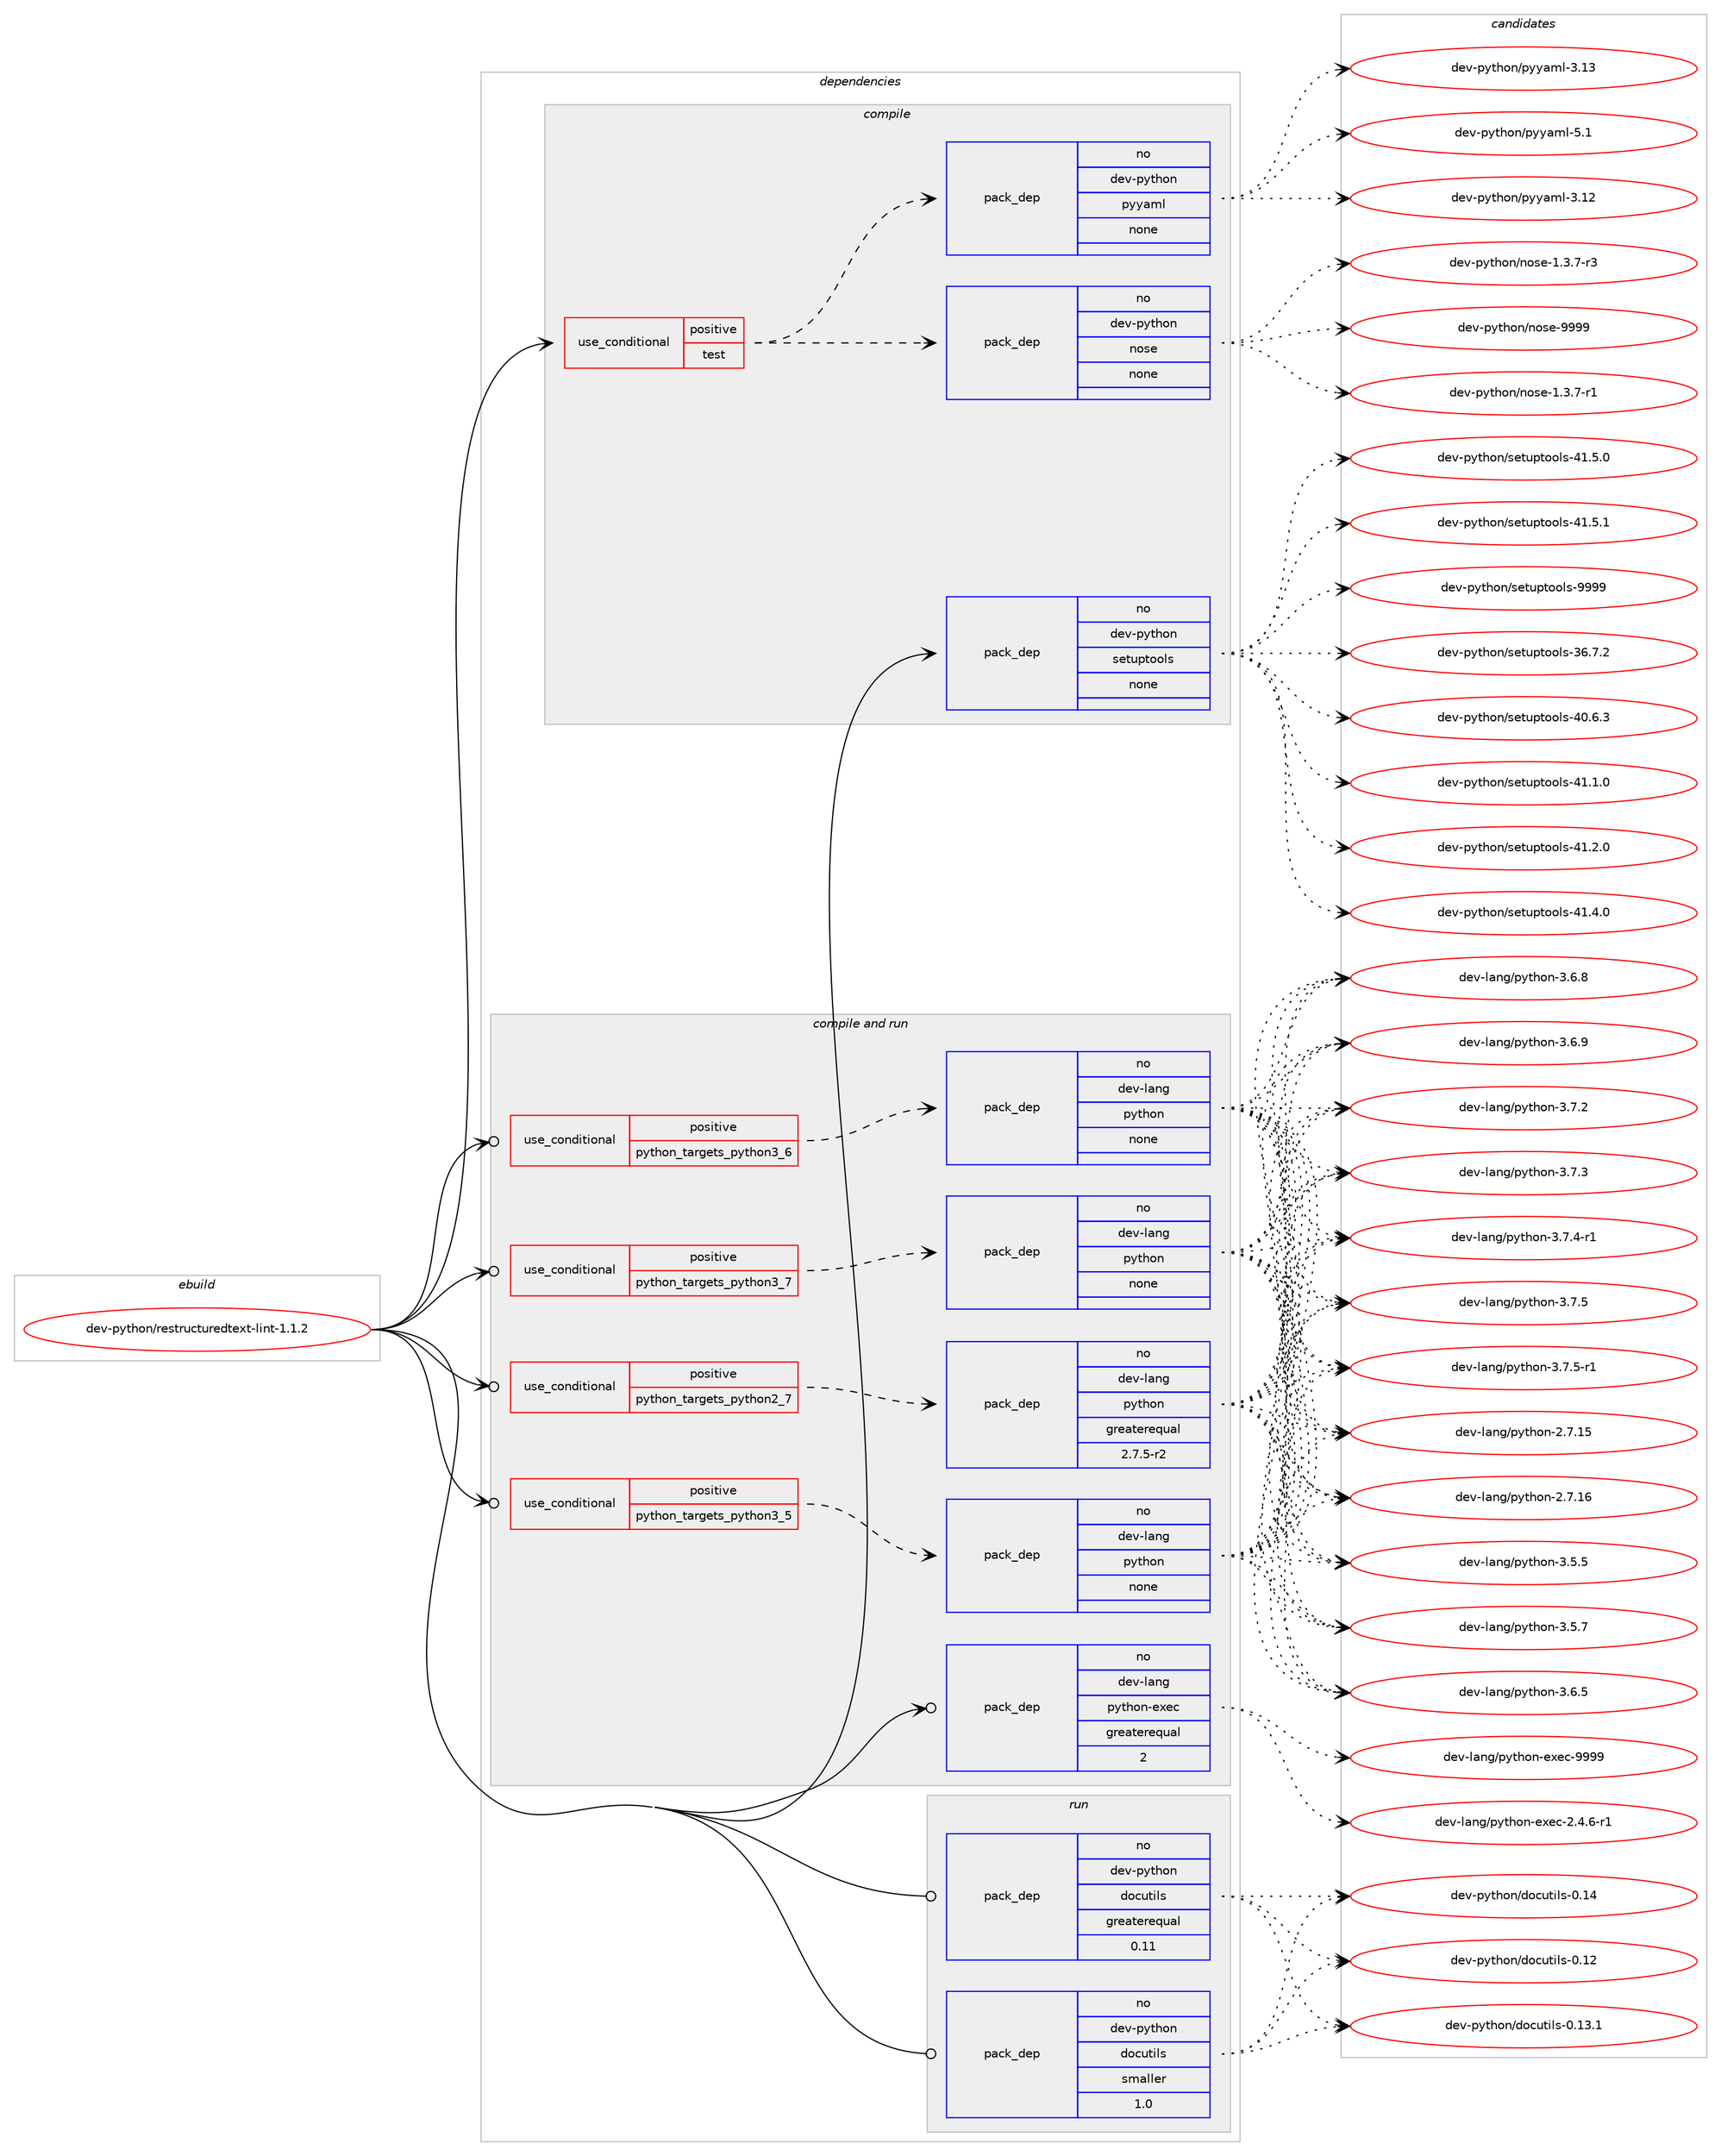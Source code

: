 digraph prolog {

# *************
# Graph options
# *************

newrank=true;
concentrate=true;
compound=true;
graph [rankdir=LR,fontname=Helvetica,fontsize=10,ranksep=1.5];#, ranksep=2.5, nodesep=0.2];
edge  [arrowhead=vee];
node  [fontname=Helvetica,fontsize=10];

# **********
# The ebuild
# **********

subgraph cluster_leftcol {
color=gray;
rank=same;
label=<<i>ebuild</i>>;
id [label="dev-python/restructuredtext-lint-1.1.2", color=red, width=4, href="../dev-python/restructuredtext-lint-1.1.2.svg"];
}

# ****************
# The dependencies
# ****************

subgraph cluster_midcol {
color=gray;
label=<<i>dependencies</i>>;
subgraph cluster_compile {
fillcolor="#eeeeee";
style=filled;
label=<<i>compile</i>>;
subgraph cond148682 {
dependency635340 [label=<<TABLE BORDER="0" CELLBORDER="1" CELLSPACING="0" CELLPADDING="4"><TR><TD ROWSPAN="3" CELLPADDING="10">use_conditional</TD></TR><TR><TD>positive</TD></TR><TR><TD>test</TD></TR></TABLE>>, shape=none, color=red];
subgraph pack474777 {
dependency635341 [label=<<TABLE BORDER="0" CELLBORDER="1" CELLSPACING="0" CELLPADDING="4" WIDTH="220"><TR><TD ROWSPAN="6" CELLPADDING="30">pack_dep</TD></TR><TR><TD WIDTH="110">no</TD></TR><TR><TD>dev-python</TD></TR><TR><TD>nose</TD></TR><TR><TD>none</TD></TR><TR><TD></TD></TR></TABLE>>, shape=none, color=blue];
}
dependency635340:e -> dependency635341:w [weight=20,style="dashed",arrowhead="vee"];
subgraph pack474778 {
dependency635342 [label=<<TABLE BORDER="0" CELLBORDER="1" CELLSPACING="0" CELLPADDING="4" WIDTH="220"><TR><TD ROWSPAN="6" CELLPADDING="30">pack_dep</TD></TR><TR><TD WIDTH="110">no</TD></TR><TR><TD>dev-python</TD></TR><TR><TD>pyyaml</TD></TR><TR><TD>none</TD></TR><TR><TD></TD></TR></TABLE>>, shape=none, color=blue];
}
dependency635340:e -> dependency635342:w [weight=20,style="dashed",arrowhead="vee"];
}
id:e -> dependency635340:w [weight=20,style="solid",arrowhead="vee"];
subgraph pack474779 {
dependency635343 [label=<<TABLE BORDER="0" CELLBORDER="1" CELLSPACING="0" CELLPADDING="4" WIDTH="220"><TR><TD ROWSPAN="6" CELLPADDING="30">pack_dep</TD></TR><TR><TD WIDTH="110">no</TD></TR><TR><TD>dev-python</TD></TR><TR><TD>setuptools</TD></TR><TR><TD>none</TD></TR><TR><TD></TD></TR></TABLE>>, shape=none, color=blue];
}
id:e -> dependency635343:w [weight=20,style="solid",arrowhead="vee"];
}
subgraph cluster_compileandrun {
fillcolor="#eeeeee";
style=filled;
label=<<i>compile and run</i>>;
subgraph cond148683 {
dependency635344 [label=<<TABLE BORDER="0" CELLBORDER="1" CELLSPACING="0" CELLPADDING="4"><TR><TD ROWSPAN="3" CELLPADDING="10">use_conditional</TD></TR><TR><TD>positive</TD></TR><TR><TD>python_targets_python2_7</TD></TR></TABLE>>, shape=none, color=red];
subgraph pack474780 {
dependency635345 [label=<<TABLE BORDER="0" CELLBORDER="1" CELLSPACING="0" CELLPADDING="4" WIDTH="220"><TR><TD ROWSPAN="6" CELLPADDING="30">pack_dep</TD></TR><TR><TD WIDTH="110">no</TD></TR><TR><TD>dev-lang</TD></TR><TR><TD>python</TD></TR><TR><TD>greaterequal</TD></TR><TR><TD>2.7.5-r2</TD></TR></TABLE>>, shape=none, color=blue];
}
dependency635344:e -> dependency635345:w [weight=20,style="dashed",arrowhead="vee"];
}
id:e -> dependency635344:w [weight=20,style="solid",arrowhead="odotvee"];
subgraph cond148684 {
dependency635346 [label=<<TABLE BORDER="0" CELLBORDER="1" CELLSPACING="0" CELLPADDING="4"><TR><TD ROWSPAN="3" CELLPADDING="10">use_conditional</TD></TR><TR><TD>positive</TD></TR><TR><TD>python_targets_python3_5</TD></TR></TABLE>>, shape=none, color=red];
subgraph pack474781 {
dependency635347 [label=<<TABLE BORDER="0" CELLBORDER="1" CELLSPACING="0" CELLPADDING="4" WIDTH="220"><TR><TD ROWSPAN="6" CELLPADDING="30">pack_dep</TD></TR><TR><TD WIDTH="110">no</TD></TR><TR><TD>dev-lang</TD></TR><TR><TD>python</TD></TR><TR><TD>none</TD></TR><TR><TD></TD></TR></TABLE>>, shape=none, color=blue];
}
dependency635346:e -> dependency635347:w [weight=20,style="dashed",arrowhead="vee"];
}
id:e -> dependency635346:w [weight=20,style="solid",arrowhead="odotvee"];
subgraph cond148685 {
dependency635348 [label=<<TABLE BORDER="0" CELLBORDER="1" CELLSPACING="0" CELLPADDING="4"><TR><TD ROWSPAN="3" CELLPADDING="10">use_conditional</TD></TR><TR><TD>positive</TD></TR><TR><TD>python_targets_python3_6</TD></TR></TABLE>>, shape=none, color=red];
subgraph pack474782 {
dependency635349 [label=<<TABLE BORDER="0" CELLBORDER="1" CELLSPACING="0" CELLPADDING="4" WIDTH="220"><TR><TD ROWSPAN="6" CELLPADDING="30">pack_dep</TD></TR><TR><TD WIDTH="110">no</TD></TR><TR><TD>dev-lang</TD></TR><TR><TD>python</TD></TR><TR><TD>none</TD></TR><TR><TD></TD></TR></TABLE>>, shape=none, color=blue];
}
dependency635348:e -> dependency635349:w [weight=20,style="dashed",arrowhead="vee"];
}
id:e -> dependency635348:w [weight=20,style="solid",arrowhead="odotvee"];
subgraph cond148686 {
dependency635350 [label=<<TABLE BORDER="0" CELLBORDER="1" CELLSPACING="0" CELLPADDING="4"><TR><TD ROWSPAN="3" CELLPADDING="10">use_conditional</TD></TR><TR><TD>positive</TD></TR><TR><TD>python_targets_python3_7</TD></TR></TABLE>>, shape=none, color=red];
subgraph pack474783 {
dependency635351 [label=<<TABLE BORDER="0" CELLBORDER="1" CELLSPACING="0" CELLPADDING="4" WIDTH="220"><TR><TD ROWSPAN="6" CELLPADDING="30">pack_dep</TD></TR><TR><TD WIDTH="110">no</TD></TR><TR><TD>dev-lang</TD></TR><TR><TD>python</TD></TR><TR><TD>none</TD></TR><TR><TD></TD></TR></TABLE>>, shape=none, color=blue];
}
dependency635350:e -> dependency635351:w [weight=20,style="dashed",arrowhead="vee"];
}
id:e -> dependency635350:w [weight=20,style="solid",arrowhead="odotvee"];
subgraph pack474784 {
dependency635352 [label=<<TABLE BORDER="0" CELLBORDER="1" CELLSPACING="0" CELLPADDING="4" WIDTH="220"><TR><TD ROWSPAN="6" CELLPADDING="30">pack_dep</TD></TR><TR><TD WIDTH="110">no</TD></TR><TR><TD>dev-lang</TD></TR><TR><TD>python-exec</TD></TR><TR><TD>greaterequal</TD></TR><TR><TD>2</TD></TR></TABLE>>, shape=none, color=blue];
}
id:e -> dependency635352:w [weight=20,style="solid",arrowhead="odotvee"];
}
subgraph cluster_run {
fillcolor="#eeeeee";
style=filled;
label=<<i>run</i>>;
subgraph pack474785 {
dependency635353 [label=<<TABLE BORDER="0" CELLBORDER="1" CELLSPACING="0" CELLPADDING="4" WIDTH="220"><TR><TD ROWSPAN="6" CELLPADDING="30">pack_dep</TD></TR><TR><TD WIDTH="110">no</TD></TR><TR><TD>dev-python</TD></TR><TR><TD>docutils</TD></TR><TR><TD>greaterequal</TD></TR><TR><TD>0.11</TD></TR></TABLE>>, shape=none, color=blue];
}
id:e -> dependency635353:w [weight=20,style="solid",arrowhead="odot"];
subgraph pack474786 {
dependency635354 [label=<<TABLE BORDER="0" CELLBORDER="1" CELLSPACING="0" CELLPADDING="4" WIDTH="220"><TR><TD ROWSPAN="6" CELLPADDING="30">pack_dep</TD></TR><TR><TD WIDTH="110">no</TD></TR><TR><TD>dev-python</TD></TR><TR><TD>docutils</TD></TR><TR><TD>smaller</TD></TR><TR><TD>1.0</TD></TR></TABLE>>, shape=none, color=blue];
}
id:e -> dependency635354:w [weight=20,style="solid",arrowhead="odot"];
}
}

# **************
# The candidates
# **************

subgraph cluster_choices {
rank=same;
color=gray;
label=<<i>candidates</i>>;

subgraph choice474777 {
color=black;
nodesep=1;
choice10010111845112121116104111110471101111151014549465146554511449 [label="dev-python/nose-1.3.7-r1", color=red, width=4,href="../dev-python/nose-1.3.7-r1.svg"];
choice10010111845112121116104111110471101111151014549465146554511451 [label="dev-python/nose-1.3.7-r3", color=red, width=4,href="../dev-python/nose-1.3.7-r3.svg"];
choice10010111845112121116104111110471101111151014557575757 [label="dev-python/nose-9999", color=red, width=4,href="../dev-python/nose-9999.svg"];
dependency635341:e -> choice10010111845112121116104111110471101111151014549465146554511449:w [style=dotted,weight="100"];
dependency635341:e -> choice10010111845112121116104111110471101111151014549465146554511451:w [style=dotted,weight="100"];
dependency635341:e -> choice10010111845112121116104111110471101111151014557575757:w [style=dotted,weight="100"];
}
subgraph choice474778 {
color=black;
nodesep=1;
choice1001011184511212111610411111047112121121971091084551464950 [label="dev-python/pyyaml-3.12", color=red, width=4,href="../dev-python/pyyaml-3.12.svg"];
choice1001011184511212111610411111047112121121971091084551464951 [label="dev-python/pyyaml-3.13", color=red, width=4,href="../dev-python/pyyaml-3.13.svg"];
choice10010111845112121116104111110471121211219710910845534649 [label="dev-python/pyyaml-5.1", color=red, width=4,href="../dev-python/pyyaml-5.1.svg"];
dependency635342:e -> choice1001011184511212111610411111047112121121971091084551464950:w [style=dotted,weight="100"];
dependency635342:e -> choice1001011184511212111610411111047112121121971091084551464951:w [style=dotted,weight="100"];
dependency635342:e -> choice10010111845112121116104111110471121211219710910845534649:w [style=dotted,weight="100"];
}
subgraph choice474779 {
color=black;
nodesep=1;
choice100101118451121211161041111104711510111611711211611111110811545515446554650 [label="dev-python/setuptools-36.7.2", color=red, width=4,href="../dev-python/setuptools-36.7.2.svg"];
choice100101118451121211161041111104711510111611711211611111110811545524846544651 [label="dev-python/setuptools-40.6.3", color=red, width=4,href="../dev-python/setuptools-40.6.3.svg"];
choice100101118451121211161041111104711510111611711211611111110811545524946494648 [label="dev-python/setuptools-41.1.0", color=red, width=4,href="../dev-python/setuptools-41.1.0.svg"];
choice100101118451121211161041111104711510111611711211611111110811545524946504648 [label="dev-python/setuptools-41.2.0", color=red, width=4,href="../dev-python/setuptools-41.2.0.svg"];
choice100101118451121211161041111104711510111611711211611111110811545524946524648 [label="dev-python/setuptools-41.4.0", color=red, width=4,href="../dev-python/setuptools-41.4.0.svg"];
choice100101118451121211161041111104711510111611711211611111110811545524946534648 [label="dev-python/setuptools-41.5.0", color=red, width=4,href="../dev-python/setuptools-41.5.0.svg"];
choice100101118451121211161041111104711510111611711211611111110811545524946534649 [label="dev-python/setuptools-41.5.1", color=red, width=4,href="../dev-python/setuptools-41.5.1.svg"];
choice10010111845112121116104111110471151011161171121161111111081154557575757 [label="dev-python/setuptools-9999", color=red, width=4,href="../dev-python/setuptools-9999.svg"];
dependency635343:e -> choice100101118451121211161041111104711510111611711211611111110811545515446554650:w [style=dotted,weight="100"];
dependency635343:e -> choice100101118451121211161041111104711510111611711211611111110811545524846544651:w [style=dotted,weight="100"];
dependency635343:e -> choice100101118451121211161041111104711510111611711211611111110811545524946494648:w [style=dotted,weight="100"];
dependency635343:e -> choice100101118451121211161041111104711510111611711211611111110811545524946504648:w [style=dotted,weight="100"];
dependency635343:e -> choice100101118451121211161041111104711510111611711211611111110811545524946524648:w [style=dotted,weight="100"];
dependency635343:e -> choice100101118451121211161041111104711510111611711211611111110811545524946534648:w [style=dotted,weight="100"];
dependency635343:e -> choice100101118451121211161041111104711510111611711211611111110811545524946534649:w [style=dotted,weight="100"];
dependency635343:e -> choice10010111845112121116104111110471151011161171121161111111081154557575757:w [style=dotted,weight="100"];
}
subgraph choice474780 {
color=black;
nodesep=1;
choice10010111845108971101034711212111610411111045504655464953 [label="dev-lang/python-2.7.15", color=red, width=4,href="../dev-lang/python-2.7.15.svg"];
choice10010111845108971101034711212111610411111045504655464954 [label="dev-lang/python-2.7.16", color=red, width=4,href="../dev-lang/python-2.7.16.svg"];
choice100101118451089711010347112121116104111110455146534653 [label="dev-lang/python-3.5.5", color=red, width=4,href="../dev-lang/python-3.5.5.svg"];
choice100101118451089711010347112121116104111110455146534655 [label="dev-lang/python-3.5.7", color=red, width=4,href="../dev-lang/python-3.5.7.svg"];
choice100101118451089711010347112121116104111110455146544653 [label="dev-lang/python-3.6.5", color=red, width=4,href="../dev-lang/python-3.6.5.svg"];
choice100101118451089711010347112121116104111110455146544656 [label="dev-lang/python-3.6.8", color=red, width=4,href="../dev-lang/python-3.6.8.svg"];
choice100101118451089711010347112121116104111110455146544657 [label="dev-lang/python-3.6.9", color=red, width=4,href="../dev-lang/python-3.6.9.svg"];
choice100101118451089711010347112121116104111110455146554650 [label="dev-lang/python-3.7.2", color=red, width=4,href="../dev-lang/python-3.7.2.svg"];
choice100101118451089711010347112121116104111110455146554651 [label="dev-lang/python-3.7.3", color=red, width=4,href="../dev-lang/python-3.7.3.svg"];
choice1001011184510897110103471121211161041111104551465546524511449 [label="dev-lang/python-3.7.4-r1", color=red, width=4,href="../dev-lang/python-3.7.4-r1.svg"];
choice100101118451089711010347112121116104111110455146554653 [label="dev-lang/python-3.7.5", color=red, width=4,href="../dev-lang/python-3.7.5.svg"];
choice1001011184510897110103471121211161041111104551465546534511449 [label="dev-lang/python-3.7.5-r1", color=red, width=4,href="../dev-lang/python-3.7.5-r1.svg"];
dependency635345:e -> choice10010111845108971101034711212111610411111045504655464953:w [style=dotted,weight="100"];
dependency635345:e -> choice10010111845108971101034711212111610411111045504655464954:w [style=dotted,weight="100"];
dependency635345:e -> choice100101118451089711010347112121116104111110455146534653:w [style=dotted,weight="100"];
dependency635345:e -> choice100101118451089711010347112121116104111110455146534655:w [style=dotted,weight="100"];
dependency635345:e -> choice100101118451089711010347112121116104111110455146544653:w [style=dotted,weight="100"];
dependency635345:e -> choice100101118451089711010347112121116104111110455146544656:w [style=dotted,weight="100"];
dependency635345:e -> choice100101118451089711010347112121116104111110455146544657:w [style=dotted,weight="100"];
dependency635345:e -> choice100101118451089711010347112121116104111110455146554650:w [style=dotted,weight="100"];
dependency635345:e -> choice100101118451089711010347112121116104111110455146554651:w [style=dotted,weight="100"];
dependency635345:e -> choice1001011184510897110103471121211161041111104551465546524511449:w [style=dotted,weight="100"];
dependency635345:e -> choice100101118451089711010347112121116104111110455146554653:w [style=dotted,weight="100"];
dependency635345:e -> choice1001011184510897110103471121211161041111104551465546534511449:w [style=dotted,weight="100"];
}
subgraph choice474781 {
color=black;
nodesep=1;
choice10010111845108971101034711212111610411111045504655464953 [label="dev-lang/python-2.7.15", color=red, width=4,href="../dev-lang/python-2.7.15.svg"];
choice10010111845108971101034711212111610411111045504655464954 [label="dev-lang/python-2.7.16", color=red, width=4,href="../dev-lang/python-2.7.16.svg"];
choice100101118451089711010347112121116104111110455146534653 [label="dev-lang/python-3.5.5", color=red, width=4,href="../dev-lang/python-3.5.5.svg"];
choice100101118451089711010347112121116104111110455146534655 [label="dev-lang/python-3.5.7", color=red, width=4,href="../dev-lang/python-3.5.7.svg"];
choice100101118451089711010347112121116104111110455146544653 [label="dev-lang/python-3.6.5", color=red, width=4,href="../dev-lang/python-3.6.5.svg"];
choice100101118451089711010347112121116104111110455146544656 [label="dev-lang/python-3.6.8", color=red, width=4,href="../dev-lang/python-3.6.8.svg"];
choice100101118451089711010347112121116104111110455146544657 [label="dev-lang/python-3.6.9", color=red, width=4,href="../dev-lang/python-3.6.9.svg"];
choice100101118451089711010347112121116104111110455146554650 [label="dev-lang/python-3.7.2", color=red, width=4,href="../dev-lang/python-3.7.2.svg"];
choice100101118451089711010347112121116104111110455146554651 [label="dev-lang/python-3.7.3", color=red, width=4,href="../dev-lang/python-3.7.3.svg"];
choice1001011184510897110103471121211161041111104551465546524511449 [label="dev-lang/python-3.7.4-r1", color=red, width=4,href="../dev-lang/python-3.7.4-r1.svg"];
choice100101118451089711010347112121116104111110455146554653 [label="dev-lang/python-3.7.5", color=red, width=4,href="../dev-lang/python-3.7.5.svg"];
choice1001011184510897110103471121211161041111104551465546534511449 [label="dev-lang/python-3.7.5-r1", color=red, width=4,href="../dev-lang/python-3.7.5-r1.svg"];
dependency635347:e -> choice10010111845108971101034711212111610411111045504655464953:w [style=dotted,weight="100"];
dependency635347:e -> choice10010111845108971101034711212111610411111045504655464954:w [style=dotted,weight="100"];
dependency635347:e -> choice100101118451089711010347112121116104111110455146534653:w [style=dotted,weight="100"];
dependency635347:e -> choice100101118451089711010347112121116104111110455146534655:w [style=dotted,weight="100"];
dependency635347:e -> choice100101118451089711010347112121116104111110455146544653:w [style=dotted,weight="100"];
dependency635347:e -> choice100101118451089711010347112121116104111110455146544656:w [style=dotted,weight="100"];
dependency635347:e -> choice100101118451089711010347112121116104111110455146544657:w [style=dotted,weight="100"];
dependency635347:e -> choice100101118451089711010347112121116104111110455146554650:w [style=dotted,weight="100"];
dependency635347:e -> choice100101118451089711010347112121116104111110455146554651:w [style=dotted,weight="100"];
dependency635347:e -> choice1001011184510897110103471121211161041111104551465546524511449:w [style=dotted,weight="100"];
dependency635347:e -> choice100101118451089711010347112121116104111110455146554653:w [style=dotted,weight="100"];
dependency635347:e -> choice1001011184510897110103471121211161041111104551465546534511449:w [style=dotted,weight="100"];
}
subgraph choice474782 {
color=black;
nodesep=1;
choice10010111845108971101034711212111610411111045504655464953 [label="dev-lang/python-2.7.15", color=red, width=4,href="../dev-lang/python-2.7.15.svg"];
choice10010111845108971101034711212111610411111045504655464954 [label="dev-lang/python-2.7.16", color=red, width=4,href="../dev-lang/python-2.7.16.svg"];
choice100101118451089711010347112121116104111110455146534653 [label="dev-lang/python-3.5.5", color=red, width=4,href="../dev-lang/python-3.5.5.svg"];
choice100101118451089711010347112121116104111110455146534655 [label="dev-lang/python-3.5.7", color=red, width=4,href="../dev-lang/python-3.5.7.svg"];
choice100101118451089711010347112121116104111110455146544653 [label="dev-lang/python-3.6.5", color=red, width=4,href="../dev-lang/python-3.6.5.svg"];
choice100101118451089711010347112121116104111110455146544656 [label="dev-lang/python-3.6.8", color=red, width=4,href="../dev-lang/python-3.6.8.svg"];
choice100101118451089711010347112121116104111110455146544657 [label="dev-lang/python-3.6.9", color=red, width=4,href="../dev-lang/python-3.6.9.svg"];
choice100101118451089711010347112121116104111110455146554650 [label="dev-lang/python-3.7.2", color=red, width=4,href="../dev-lang/python-3.7.2.svg"];
choice100101118451089711010347112121116104111110455146554651 [label="dev-lang/python-3.7.3", color=red, width=4,href="../dev-lang/python-3.7.3.svg"];
choice1001011184510897110103471121211161041111104551465546524511449 [label="dev-lang/python-3.7.4-r1", color=red, width=4,href="../dev-lang/python-3.7.4-r1.svg"];
choice100101118451089711010347112121116104111110455146554653 [label="dev-lang/python-3.7.5", color=red, width=4,href="../dev-lang/python-3.7.5.svg"];
choice1001011184510897110103471121211161041111104551465546534511449 [label="dev-lang/python-3.7.5-r1", color=red, width=4,href="../dev-lang/python-3.7.5-r1.svg"];
dependency635349:e -> choice10010111845108971101034711212111610411111045504655464953:w [style=dotted,weight="100"];
dependency635349:e -> choice10010111845108971101034711212111610411111045504655464954:w [style=dotted,weight="100"];
dependency635349:e -> choice100101118451089711010347112121116104111110455146534653:w [style=dotted,weight="100"];
dependency635349:e -> choice100101118451089711010347112121116104111110455146534655:w [style=dotted,weight="100"];
dependency635349:e -> choice100101118451089711010347112121116104111110455146544653:w [style=dotted,weight="100"];
dependency635349:e -> choice100101118451089711010347112121116104111110455146544656:w [style=dotted,weight="100"];
dependency635349:e -> choice100101118451089711010347112121116104111110455146544657:w [style=dotted,weight="100"];
dependency635349:e -> choice100101118451089711010347112121116104111110455146554650:w [style=dotted,weight="100"];
dependency635349:e -> choice100101118451089711010347112121116104111110455146554651:w [style=dotted,weight="100"];
dependency635349:e -> choice1001011184510897110103471121211161041111104551465546524511449:w [style=dotted,weight="100"];
dependency635349:e -> choice100101118451089711010347112121116104111110455146554653:w [style=dotted,weight="100"];
dependency635349:e -> choice1001011184510897110103471121211161041111104551465546534511449:w [style=dotted,weight="100"];
}
subgraph choice474783 {
color=black;
nodesep=1;
choice10010111845108971101034711212111610411111045504655464953 [label="dev-lang/python-2.7.15", color=red, width=4,href="../dev-lang/python-2.7.15.svg"];
choice10010111845108971101034711212111610411111045504655464954 [label="dev-lang/python-2.7.16", color=red, width=4,href="../dev-lang/python-2.7.16.svg"];
choice100101118451089711010347112121116104111110455146534653 [label="dev-lang/python-3.5.5", color=red, width=4,href="../dev-lang/python-3.5.5.svg"];
choice100101118451089711010347112121116104111110455146534655 [label="dev-lang/python-3.5.7", color=red, width=4,href="../dev-lang/python-3.5.7.svg"];
choice100101118451089711010347112121116104111110455146544653 [label="dev-lang/python-3.6.5", color=red, width=4,href="../dev-lang/python-3.6.5.svg"];
choice100101118451089711010347112121116104111110455146544656 [label="dev-lang/python-3.6.8", color=red, width=4,href="../dev-lang/python-3.6.8.svg"];
choice100101118451089711010347112121116104111110455146544657 [label="dev-lang/python-3.6.9", color=red, width=4,href="../dev-lang/python-3.6.9.svg"];
choice100101118451089711010347112121116104111110455146554650 [label="dev-lang/python-3.7.2", color=red, width=4,href="../dev-lang/python-3.7.2.svg"];
choice100101118451089711010347112121116104111110455146554651 [label="dev-lang/python-3.7.3", color=red, width=4,href="../dev-lang/python-3.7.3.svg"];
choice1001011184510897110103471121211161041111104551465546524511449 [label="dev-lang/python-3.7.4-r1", color=red, width=4,href="../dev-lang/python-3.7.4-r1.svg"];
choice100101118451089711010347112121116104111110455146554653 [label="dev-lang/python-3.7.5", color=red, width=4,href="../dev-lang/python-3.7.5.svg"];
choice1001011184510897110103471121211161041111104551465546534511449 [label="dev-lang/python-3.7.5-r1", color=red, width=4,href="../dev-lang/python-3.7.5-r1.svg"];
dependency635351:e -> choice10010111845108971101034711212111610411111045504655464953:w [style=dotted,weight="100"];
dependency635351:e -> choice10010111845108971101034711212111610411111045504655464954:w [style=dotted,weight="100"];
dependency635351:e -> choice100101118451089711010347112121116104111110455146534653:w [style=dotted,weight="100"];
dependency635351:e -> choice100101118451089711010347112121116104111110455146534655:w [style=dotted,weight="100"];
dependency635351:e -> choice100101118451089711010347112121116104111110455146544653:w [style=dotted,weight="100"];
dependency635351:e -> choice100101118451089711010347112121116104111110455146544656:w [style=dotted,weight="100"];
dependency635351:e -> choice100101118451089711010347112121116104111110455146544657:w [style=dotted,weight="100"];
dependency635351:e -> choice100101118451089711010347112121116104111110455146554650:w [style=dotted,weight="100"];
dependency635351:e -> choice100101118451089711010347112121116104111110455146554651:w [style=dotted,weight="100"];
dependency635351:e -> choice1001011184510897110103471121211161041111104551465546524511449:w [style=dotted,weight="100"];
dependency635351:e -> choice100101118451089711010347112121116104111110455146554653:w [style=dotted,weight="100"];
dependency635351:e -> choice1001011184510897110103471121211161041111104551465546534511449:w [style=dotted,weight="100"];
}
subgraph choice474784 {
color=black;
nodesep=1;
choice10010111845108971101034711212111610411111045101120101994550465246544511449 [label="dev-lang/python-exec-2.4.6-r1", color=red, width=4,href="../dev-lang/python-exec-2.4.6-r1.svg"];
choice10010111845108971101034711212111610411111045101120101994557575757 [label="dev-lang/python-exec-9999", color=red, width=4,href="../dev-lang/python-exec-9999.svg"];
dependency635352:e -> choice10010111845108971101034711212111610411111045101120101994550465246544511449:w [style=dotted,weight="100"];
dependency635352:e -> choice10010111845108971101034711212111610411111045101120101994557575757:w [style=dotted,weight="100"];
}
subgraph choice474785 {
color=black;
nodesep=1;
choice1001011184511212111610411111047100111991171161051081154548464950 [label="dev-python/docutils-0.12", color=red, width=4,href="../dev-python/docutils-0.12.svg"];
choice10010111845112121116104111110471001119911711610510811545484649514649 [label="dev-python/docutils-0.13.1", color=red, width=4,href="../dev-python/docutils-0.13.1.svg"];
choice1001011184511212111610411111047100111991171161051081154548464952 [label="dev-python/docutils-0.14", color=red, width=4,href="../dev-python/docutils-0.14.svg"];
dependency635353:e -> choice1001011184511212111610411111047100111991171161051081154548464950:w [style=dotted,weight="100"];
dependency635353:e -> choice10010111845112121116104111110471001119911711610510811545484649514649:w [style=dotted,weight="100"];
dependency635353:e -> choice1001011184511212111610411111047100111991171161051081154548464952:w [style=dotted,weight="100"];
}
subgraph choice474786 {
color=black;
nodesep=1;
choice1001011184511212111610411111047100111991171161051081154548464950 [label="dev-python/docutils-0.12", color=red, width=4,href="../dev-python/docutils-0.12.svg"];
choice10010111845112121116104111110471001119911711610510811545484649514649 [label="dev-python/docutils-0.13.1", color=red, width=4,href="../dev-python/docutils-0.13.1.svg"];
choice1001011184511212111610411111047100111991171161051081154548464952 [label="dev-python/docutils-0.14", color=red, width=4,href="../dev-python/docutils-0.14.svg"];
dependency635354:e -> choice1001011184511212111610411111047100111991171161051081154548464950:w [style=dotted,weight="100"];
dependency635354:e -> choice10010111845112121116104111110471001119911711610510811545484649514649:w [style=dotted,weight="100"];
dependency635354:e -> choice1001011184511212111610411111047100111991171161051081154548464952:w [style=dotted,weight="100"];
}
}

}
